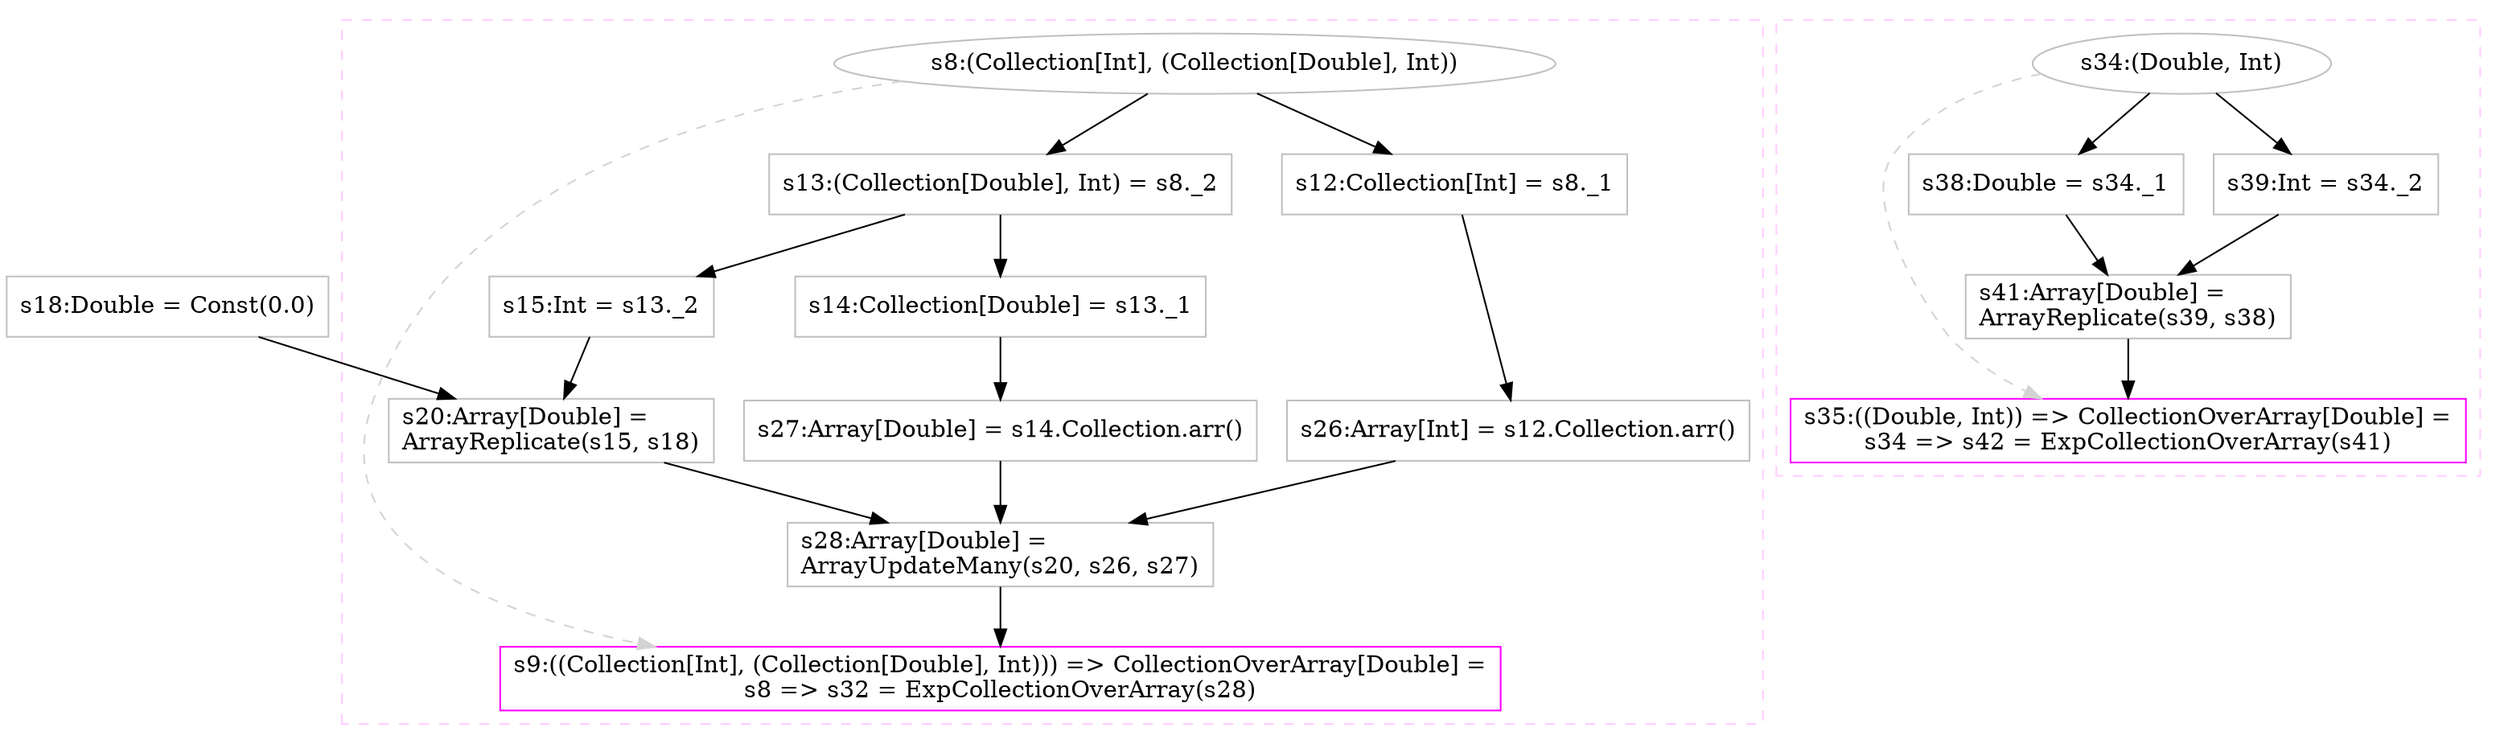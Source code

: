 digraph "two_converters.dot" {
concentrate=true

"s18" [
label="s18:Double = Const(0.0)"
shape=box,color=gray,tooltip="s18:Double"
]
subgraph cluster_s9 {
style=dashed; color="#FFCCFF"
"s8" [
label="s8:(Collection[Int], (Collection[Double], Int))"
color=gray
]
"s9" [
label="s9:((Collection[Int], (Collection[Double], Int))) => CollectionOverArray[Double] =\ls8 => s32 = ExpCollectionOverArray(s28)"
shape=box,color=magenta,tooltip="s9:((Collection[Int], (Collection[Double], Int))) => CollectionOverArray[Double]"
]
{rank=source; s8}
"s13" [
label="s13:(Collection[Double], Int) = s8._2"
shape=box,color=gray,tooltip="s13:(Collection[Double], Int)"
]
"s15" [
label="s15:Int = s13._2"
shape=box,color=gray,tooltip="s15:Int"
]
"s20" [
label="s20:Array[Double] =\lArrayReplicate(s15, s18)"
shape=box,color=gray,tooltip="s20:Array[Double]"
]
"s12" [
label="s12:Collection[Int] = s8._1"
shape=box,color=gray,tooltip="s12:Collection[Int]"
]
"s26" [
label="s26:Array[Int] = s12.Collection.arr()"
shape=box,color=gray,tooltip="s26:Array[Int]"
]
"s14" [
label="s14:Collection[Double] = s13._1"
shape=box,color=gray,tooltip="s14:Collection[Double]"
]
"s27" [
label="s27:Array[Double] = s14.Collection.arr()"
shape=box,color=gray,tooltip="s27:Array[Double]"
]
"s28" [
label="s28:Array[Double] =\lArrayUpdateMany(s20, s26, s27)"
shape=box,color=gray,tooltip="s28:Array[Double]"
]
{rank=sink; s9}
}
subgraph cluster_s35 {
style=dashed; color="#FFCCFF"
"s34" [
label="s34:(Double, Int)"
color=gray
]
"s35" [
label="s35:((Double, Int)) => CollectionOverArray[Double] =\ls34 => s42 = ExpCollectionOverArray(s41)"
shape=box,color=magenta,tooltip="s35:((Double, Int)) => CollectionOverArray[Double]"
]
{rank=source; s34}
"s39" [
label="s39:Int = s34._2"
shape=box,color=gray,tooltip="s39:Int"
]
"s38" [
label="s38:Double = s34._1"
shape=box,color=gray,tooltip="s38:Double"
]
"s41" [
label="s41:Array[Double] =\lArrayReplicate(s39, s38)"
shape=box,color=gray,tooltip="s41:Array[Double]"
]
{rank=sink; s35}
}
"s13" -> "s14" [style=solid]
"s34" -> "s39" [style=solid]
"s34" -> "s35" [style=dashed, color=lightgray, weight=0]
"s41" -> "s35" [style=solid]
"s15" -> "s20" [style=solid]
"s18" -> "s20" [style=solid]
"s14" -> "s27" [style=solid]
"s8" -> "s13" [style=solid]
"s8" -> "s12" [style=solid]
"s13" -> "s15" [style=solid]
"s34" -> "s38" [style=solid]
"s8" -> "s9" [style=dashed, color=lightgray, weight=0]
"s28" -> "s9" [style=solid]
"s39" -> "s41" [style=solid]
"s38" -> "s41" [style=solid]
"s20" -> "s28" [style=solid]
"s26" -> "s28" [style=solid]
"s27" -> "s28" [style=solid]
"s12" -> "s26" [style=solid]
}
